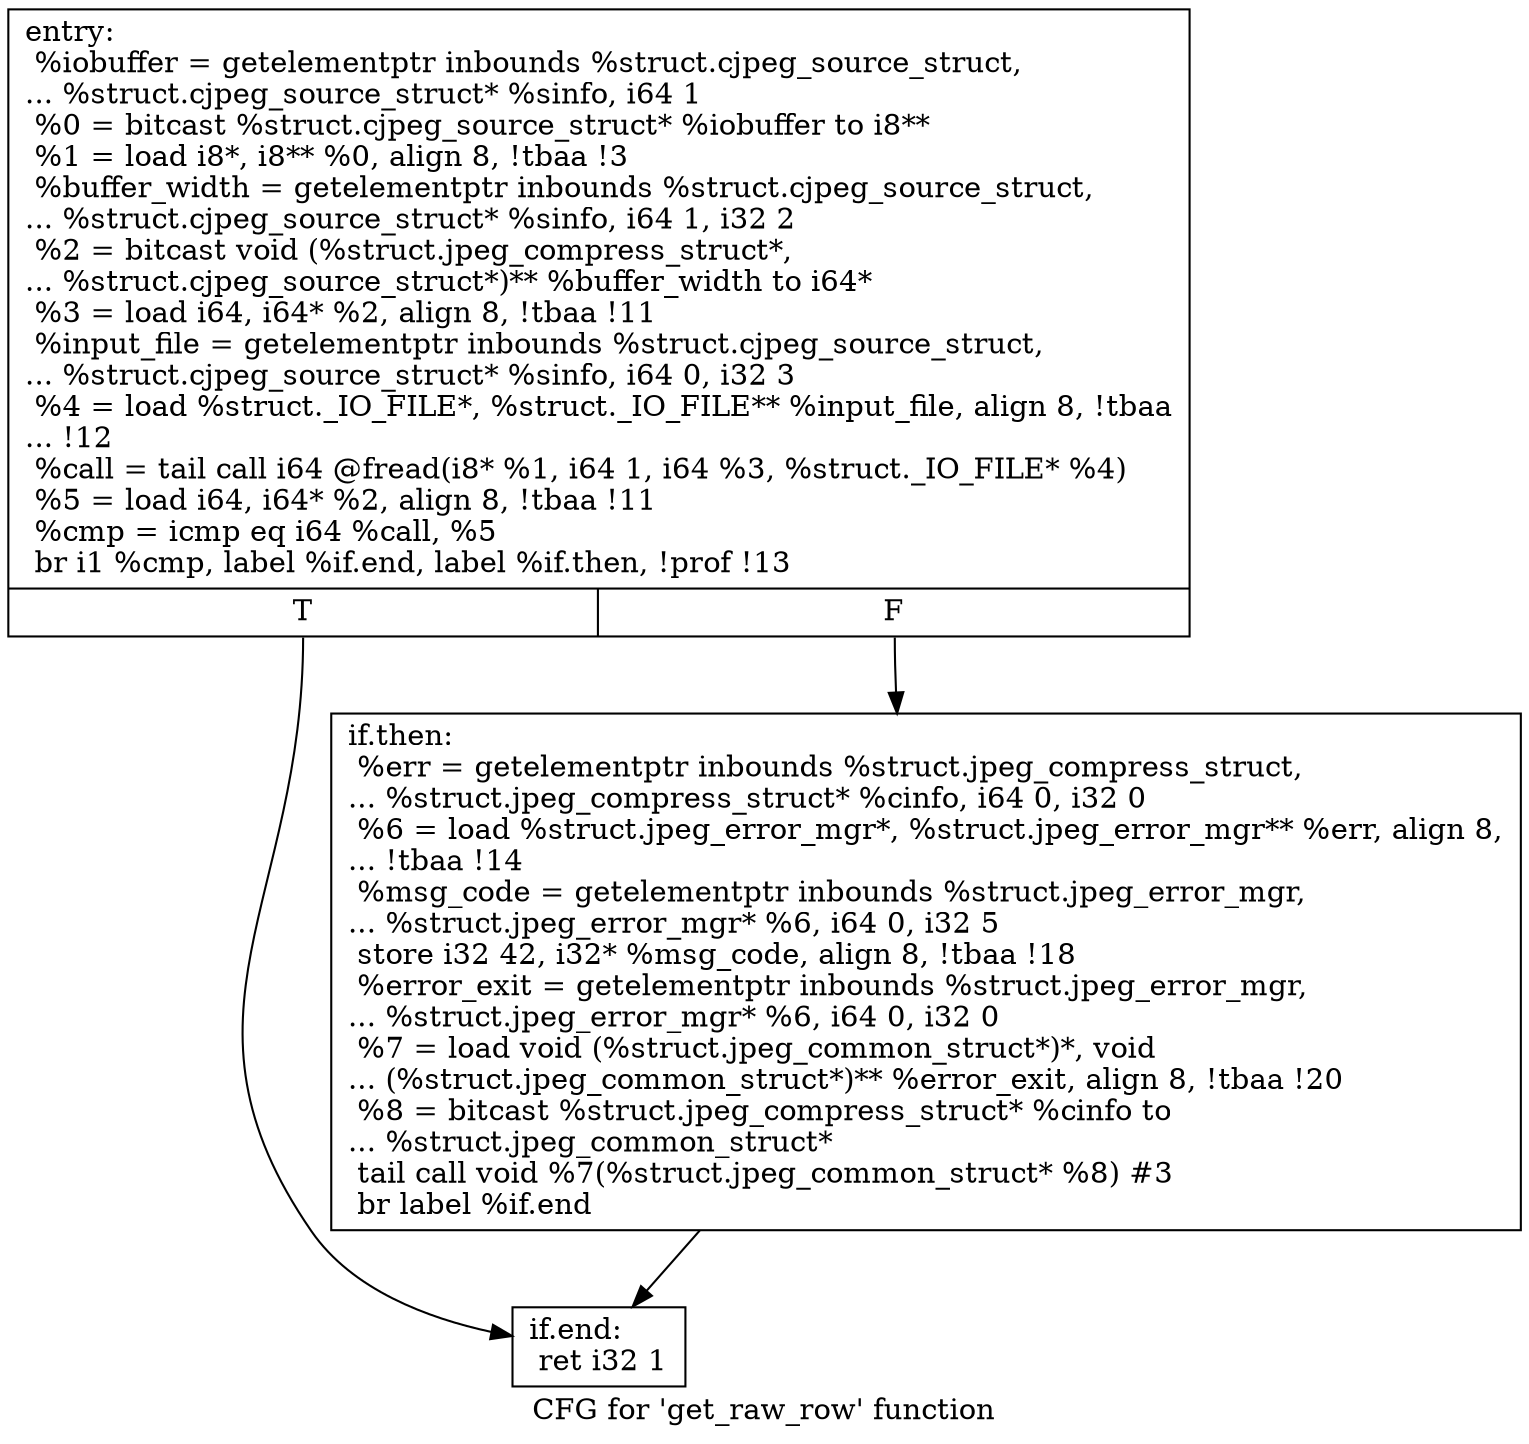 digraph "CFG for 'get_raw_row' function" {
	label="CFG for 'get_raw_row' function";

	Node0x582e770 [shape=record,label="{entry:\l  %iobuffer = getelementptr inbounds %struct.cjpeg_source_struct,\l... %struct.cjpeg_source_struct* %sinfo, i64 1\l  %0 = bitcast %struct.cjpeg_source_struct* %iobuffer to i8**\l  %1 = load i8*, i8** %0, align 8, !tbaa !3\l  %buffer_width = getelementptr inbounds %struct.cjpeg_source_struct,\l... %struct.cjpeg_source_struct* %sinfo, i64 1, i32 2\l  %2 = bitcast void (%struct.jpeg_compress_struct*,\l... %struct.cjpeg_source_struct*)** %buffer_width to i64*\l  %3 = load i64, i64* %2, align 8, !tbaa !11\l  %input_file = getelementptr inbounds %struct.cjpeg_source_struct,\l... %struct.cjpeg_source_struct* %sinfo, i64 0, i32 3\l  %4 = load %struct._IO_FILE*, %struct._IO_FILE** %input_file, align 8, !tbaa\l... !12\l  %call = tail call i64 @fread(i8* %1, i64 1, i64 %3, %struct._IO_FILE* %4)\l  %5 = load i64, i64* %2, align 8, !tbaa !11\l  %cmp = icmp eq i64 %call, %5\l  br i1 %cmp, label %if.end, label %if.then, !prof !13\l|{<s0>T|<s1>F}}"];
	Node0x582e770:s0 -> Node0x582eda0;
	Node0x582e770:s1 -> Node0x582ee70;
	Node0x582ee70 [shape=record,label="{if.then:                                          \l  %err = getelementptr inbounds %struct.jpeg_compress_struct,\l... %struct.jpeg_compress_struct* %cinfo, i64 0, i32 0\l  %6 = load %struct.jpeg_error_mgr*, %struct.jpeg_error_mgr** %err, align 8,\l... !tbaa !14\l  %msg_code = getelementptr inbounds %struct.jpeg_error_mgr,\l... %struct.jpeg_error_mgr* %6, i64 0, i32 5\l  store i32 42, i32* %msg_code, align 8, !tbaa !18\l  %error_exit = getelementptr inbounds %struct.jpeg_error_mgr,\l... %struct.jpeg_error_mgr* %6, i64 0, i32 0\l  %7 = load void (%struct.jpeg_common_struct*)*, void\l... (%struct.jpeg_common_struct*)** %error_exit, align 8, !tbaa !20\l  %8 = bitcast %struct.jpeg_compress_struct* %cinfo to\l... %struct.jpeg_common_struct*\l  tail call void %7(%struct.jpeg_common_struct* %8) #3\l  br label %if.end\l}"];
	Node0x582ee70 -> Node0x582eda0;
	Node0x582eda0 [shape=record,label="{if.end:                                           \l  ret i32 1\l}"];
}
